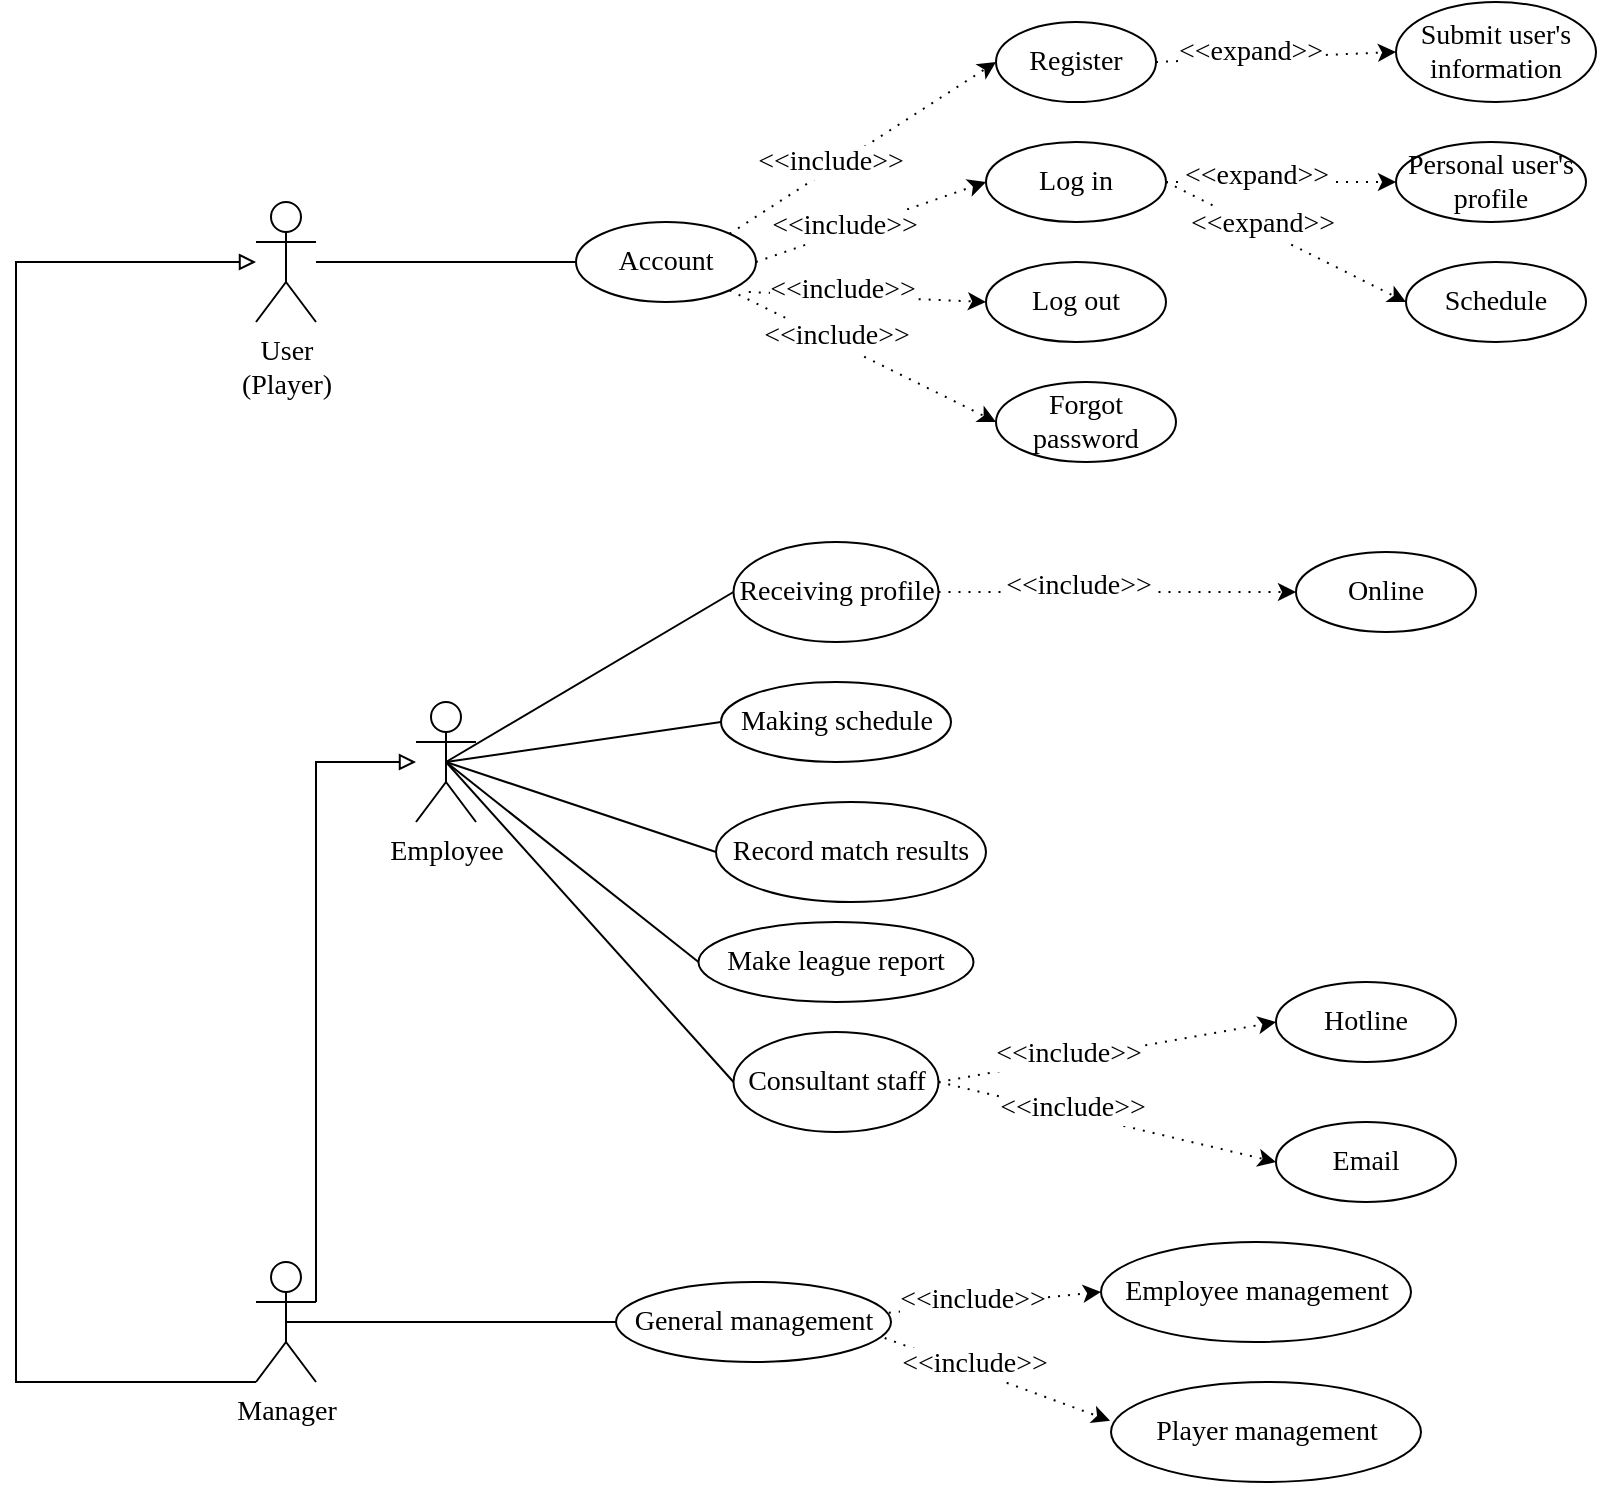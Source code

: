 <mxfile version="15.5.2" type="device"><diagram id="S4X9R3XUi-uSQtN7hzQc" name="Page-1"><mxGraphModel dx="1038" dy="579" grid="1" gridSize="10" guides="1" tooltips="1" connect="1" arrows="1" fold="1" page="1" pageScale="1" pageWidth="850" pageHeight="1100" math="0" shadow="0"><root><mxCell id="0"/><mxCell id="1" parent="0"/><mxCell id="HdCJlzQMfP0Uq5la6RvU-1" value="User&lt;br&gt;(Player)" style="shape=umlActor;verticalLabelPosition=bottom;verticalAlign=top;html=1;fontFamily=Times New Roman;fontSize=14;" vertex="1" parent="1"><mxGeometry x="160" y="110" width="30" height="60" as="geometry"/></mxCell><mxCell id="HdCJlzQMfP0Uq5la6RvU-2" value="Employee" style="shape=umlActor;verticalLabelPosition=bottom;verticalAlign=top;html=1;fontFamily=Times New Roman;fontSize=14;" vertex="1" parent="1"><mxGeometry x="240" y="360" width="30" height="60" as="geometry"/></mxCell><mxCell id="HdCJlzQMfP0Uq5la6RvU-5" value="" style="endArrow=none;html=1;rounded=0;fontFamily=Times New Roman;fontSize=14;" edge="1" parent="1" source="HdCJlzQMfP0Uq5la6RvU-1" target="HdCJlzQMfP0Uq5la6RvU-7"><mxGeometry width="50" height="50" relative="1" as="geometry"><mxPoint x="400" y="220" as="sourcePoint"/><mxPoint x="330" y="150" as="targetPoint"/></mxGeometry></mxCell><mxCell id="HdCJlzQMfP0Uq5la6RvU-7" value="Account" style="ellipse;whiteSpace=wrap;html=1;fontFamily=Times New Roman;fontSize=14;" vertex="1" parent="1"><mxGeometry x="320" y="120" width="90" height="40" as="geometry"/></mxCell><mxCell id="HdCJlzQMfP0Uq5la6RvU-8" value="" style="endArrow=classic;html=1;rounded=0;exitX=1;exitY=0;exitDx=0;exitDy=0;dashed=1;dashPattern=1 4;entryX=0;entryY=0.5;entryDx=0;entryDy=0;fontFamily=Times New Roman;fontSize=14;" edge="1" parent="1" source="HdCJlzQMfP0Uq5la6RvU-7" target="HdCJlzQMfP0Uq5la6RvU-16"><mxGeometry width="50" height="50" relative="1" as="geometry"><mxPoint x="400" y="220" as="sourcePoint"/><mxPoint x="520" y="110" as="targetPoint"/></mxGeometry></mxCell><mxCell id="HdCJlzQMfP0Uq5la6RvU-9" value="&amp;lt;&amp;lt;include&amp;gt;&amp;gt;" style="edgeLabel;html=1;align=center;verticalAlign=middle;resizable=0;points=[];fontFamily=Times New Roman;fontSize=14;" vertex="1" connectable="0" parent="HdCJlzQMfP0Uq5la6RvU-8"><mxGeometry x="-0.224" y="3" relative="1" as="geometry"><mxPoint as="offset"/></mxGeometry></mxCell><mxCell id="HdCJlzQMfP0Uq5la6RvU-10" value="" style="endArrow=classic;html=1;rounded=0;dashed=1;dashPattern=1 4;exitX=1;exitY=0.5;exitDx=0;exitDy=0;entryX=0;entryY=0.5;entryDx=0;entryDy=0;fontFamily=Times New Roman;fontSize=14;" edge="1" parent="1" source="HdCJlzQMfP0Uq5la6RvU-7" target="HdCJlzQMfP0Uq5la6RvU-17"><mxGeometry width="50" height="50" relative="1" as="geometry"><mxPoint x="430" y="230" as="sourcePoint"/><mxPoint x="520" y="150" as="targetPoint"/></mxGeometry></mxCell><mxCell id="HdCJlzQMfP0Uq5la6RvU-11" value="&amp;lt;&amp;lt;include&amp;gt;&amp;gt;" style="edgeLabel;html=1;align=center;verticalAlign=middle;resizable=0;points=[];fontFamily=Times New Roman;fontSize=14;" vertex="1" connectable="0" parent="HdCJlzQMfP0Uq5la6RvU-10"><mxGeometry x="-0.224" y="3" relative="1" as="geometry"><mxPoint as="offset"/></mxGeometry></mxCell><mxCell id="HdCJlzQMfP0Uq5la6RvU-12" value="" style="endArrow=classic;html=1;rounded=0;exitX=0.96;exitY=0.875;exitDx=0;exitDy=0;dashed=1;dashPattern=1 4;exitPerimeter=0;entryX=0;entryY=0.5;entryDx=0;entryDy=0;fontFamily=Times New Roman;fontSize=14;" edge="1" parent="1" source="HdCJlzQMfP0Uq5la6RvU-7" target="HdCJlzQMfP0Uq5la6RvU-18"><mxGeometry width="50" height="50" relative="1" as="geometry"><mxPoint x="420.0" y="255.858" as="sourcePoint"/><mxPoint x="520" y="180" as="targetPoint"/></mxGeometry></mxCell><mxCell id="HdCJlzQMfP0Uq5la6RvU-13" value="&amp;lt;&amp;lt;include&amp;gt;&amp;gt;" style="edgeLabel;html=1;align=center;verticalAlign=middle;resizable=0;points=[];fontFamily=Times New Roman;fontSize=14;" vertex="1" connectable="0" parent="HdCJlzQMfP0Uq5la6RvU-12"><mxGeometry x="-0.224" y="3" relative="1" as="geometry"><mxPoint as="offset"/></mxGeometry></mxCell><mxCell id="HdCJlzQMfP0Uq5la6RvU-14" value="" style="endArrow=classic;html=1;rounded=0;exitX=1;exitY=1;exitDx=0;exitDy=0;dashed=1;dashPattern=1 4;entryX=0;entryY=0.5;entryDx=0;entryDy=0;fontFamily=Times New Roman;fontSize=14;" edge="1" parent="1" source="HdCJlzQMfP0Uq5la6RvU-7" target="HdCJlzQMfP0Uq5la6RvU-19"><mxGeometry width="50" height="50" relative="1" as="geometry"><mxPoint x="390.0" y="305.858" as="sourcePoint"/><mxPoint x="510" y="210" as="targetPoint"/><Array as="points"><mxPoint x="510" y="210"/></Array></mxGeometry></mxCell><mxCell id="HdCJlzQMfP0Uq5la6RvU-15" value="&amp;lt;&amp;lt;include&amp;gt;&amp;gt;" style="edgeLabel;html=1;align=center;verticalAlign=middle;resizable=0;points=[];fontFamily=Times New Roman;fontSize=14;" vertex="1" connectable="0" parent="HdCJlzQMfP0Uq5la6RvU-14"><mxGeometry x="-0.224" y="3" relative="1" as="geometry"><mxPoint as="offset"/></mxGeometry></mxCell><mxCell id="HdCJlzQMfP0Uq5la6RvU-16" value="Register" style="ellipse;whiteSpace=wrap;html=1;fontFamily=Times New Roman;fontSize=14;" vertex="1" parent="1"><mxGeometry x="530" y="20" width="80" height="40" as="geometry"/></mxCell><mxCell id="HdCJlzQMfP0Uq5la6RvU-17" value="Log in" style="ellipse;whiteSpace=wrap;html=1;fontFamily=Times New Roman;fontSize=14;" vertex="1" parent="1"><mxGeometry x="525" y="80" width="90" height="40" as="geometry"/></mxCell><mxCell id="HdCJlzQMfP0Uq5la6RvU-18" value="Log out" style="ellipse;whiteSpace=wrap;html=1;fontFamily=Times New Roman;fontSize=14;" vertex="1" parent="1"><mxGeometry x="525" y="140" width="90" height="40" as="geometry"/></mxCell><mxCell id="HdCJlzQMfP0Uq5la6RvU-19" value="Forgot password" style="ellipse;whiteSpace=wrap;html=1;fontFamily=Times New Roman;fontSize=14;" vertex="1" parent="1"><mxGeometry x="530" y="200" width="90" height="40" as="geometry"/></mxCell><mxCell id="HdCJlzQMfP0Uq5la6RvU-25" value="Schedule" style="ellipse;whiteSpace=wrap;html=1;fontFamily=Times New Roman;fontSize=14;" vertex="1" parent="1"><mxGeometry x="735" y="140" width="90" height="40" as="geometry"/></mxCell><mxCell id="HdCJlzQMfP0Uq5la6RvU-27" value="Personal user's profile" style="ellipse;whiteSpace=wrap;html=1;fontFamily=Times New Roman;fontSize=14;" vertex="1" parent="1"><mxGeometry x="730" y="80" width="95" height="40" as="geometry"/></mxCell><mxCell id="HdCJlzQMfP0Uq5la6RvU-28" value="Submit user's information" style="ellipse;whiteSpace=wrap;html=1;fontFamily=Times New Roman;fontSize=14;" vertex="1" parent="1"><mxGeometry x="730" y="10" width="100" height="50" as="geometry"/></mxCell><mxCell id="HdCJlzQMfP0Uq5la6RvU-30" value="Manager" style="shape=umlActor;verticalLabelPosition=bottom;verticalAlign=top;html=1;outlineConnect=0;fontFamily=Times New Roman;fontSize=14;" vertex="1" parent="1"><mxGeometry x="160" y="640" width="30" height="60" as="geometry"/></mxCell><mxCell id="HdCJlzQMfP0Uq5la6RvU-32" value="" style="endArrow=classic;html=1;rounded=0;exitX=1;exitY=0.5;exitDx=0;exitDy=0;dashed=1;dashPattern=1 4;entryX=0;entryY=0.5;entryDx=0;entryDy=0;fontFamily=Times New Roman;fontSize=14;" edge="1" parent="1" source="HdCJlzQMfP0Uq5la6RvU-16" target="HdCJlzQMfP0Uq5la6RvU-28"><mxGeometry width="50" height="50" relative="1" as="geometry"><mxPoint x="680.0" y="247.928" as="sourcePoint"/><mxPoint x="813.18" y="162.07" as="targetPoint"/></mxGeometry></mxCell><mxCell id="HdCJlzQMfP0Uq5la6RvU-33" value="&amp;lt;&amp;lt;expand&amp;gt;&amp;gt;" style="edgeLabel;html=1;align=center;verticalAlign=middle;resizable=0;points=[];fontFamily=Times New Roman;fontSize=14;" vertex="1" connectable="0" parent="HdCJlzQMfP0Uq5la6RvU-32"><mxGeometry x="-0.224" y="3" relative="1" as="geometry"><mxPoint as="offset"/></mxGeometry></mxCell><mxCell id="HdCJlzQMfP0Uq5la6RvU-36" value="" style="endArrow=classic;html=1;rounded=0;exitX=1;exitY=0.5;exitDx=0;exitDy=0;dashed=1;dashPattern=1 4;entryX=0;entryY=0.5;entryDx=0;entryDy=0;fontFamily=Times New Roman;fontSize=14;" edge="1" parent="1" source="HdCJlzQMfP0Uq5la6RvU-17" target="HdCJlzQMfP0Uq5la6RvU-27"><mxGeometry width="50" height="50" relative="1" as="geometry"><mxPoint x="660" y="170" as="sourcePoint"/><mxPoint x="780" y="175" as="targetPoint"/></mxGeometry></mxCell><mxCell id="HdCJlzQMfP0Uq5la6RvU-37" value="&amp;lt;&amp;lt;expand&amp;gt;&amp;gt;" style="edgeLabel;html=1;align=center;verticalAlign=middle;resizable=0;points=[];fontFamily=Times New Roman;fontSize=14;" vertex="1" connectable="0" parent="HdCJlzQMfP0Uq5la6RvU-36"><mxGeometry x="-0.224" y="3" relative="1" as="geometry"><mxPoint as="offset"/></mxGeometry></mxCell><mxCell id="HdCJlzQMfP0Uq5la6RvU-38" value="" style="endArrow=classic;html=1;rounded=0;exitX=1;exitY=0.5;exitDx=0;exitDy=0;dashed=1;dashPattern=1 4;entryX=0;entryY=0.5;entryDx=0;entryDy=0;fontFamily=Times New Roman;fontSize=14;" edge="1" parent="1" source="HdCJlzQMfP0Uq5la6RvU-17" target="HdCJlzQMfP0Uq5la6RvU-25"><mxGeometry width="50" height="50" relative="1" as="geometry"><mxPoint x="650" y="145" as="sourcePoint"/><mxPoint x="770" y="150" as="targetPoint"/></mxGeometry></mxCell><mxCell id="HdCJlzQMfP0Uq5la6RvU-39" value="&amp;lt;&amp;lt;expand&amp;gt;&amp;gt;" style="edgeLabel;html=1;align=center;verticalAlign=middle;resizable=0;points=[];fontFamily=Times New Roman;fontSize=14;" vertex="1" connectable="0" parent="HdCJlzQMfP0Uq5la6RvU-38"><mxGeometry x="-0.224" y="3" relative="1" as="geometry"><mxPoint as="offset"/></mxGeometry></mxCell><mxCell id="HdCJlzQMfP0Uq5la6RvU-40" value="" style="endArrow=block;html=1;rounded=0;exitX=0;exitY=1;exitDx=0;exitDy=0;exitPerimeter=0;endFill=0;fontFamily=Times New Roman;fontSize=14;" edge="1" parent="1" source="HdCJlzQMfP0Uq5la6RvU-30" target="HdCJlzQMfP0Uq5la6RvU-1"><mxGeometry width="50" height="50" relative="1" as="geometry"><mxPoint x="320" y="570" as="sourcePoint"/><mxPoint x="370" y="520" as="targetPoint"/><Array as="points"><mxPoint x="40" y="700"/><mxPoint x="40" y="410"/><mxPoint x="40" y="140"/></Array></mxGeometry></mxCell><mxCell id="HdCJlzQMfP0Uq5la6RvU-41" value="" style="endArrow=none;html=1;rounded=0;exitX=0.5;exitY=0.5;exitDx=0;exitDy=0;exitPerimeter=0;entryX=0;entryY=0.5;entryDx=0;entryDy=0;fontFamily=Times New Roman;fontSize=14;" edge="1" parent="1" source="HdCJlzQMfP0Uq5la6RvU-2" target="HdCJlzQMfP0Uq5la6RvU-45"><mxGeometry width="50" height="50" relative="1" as="geometry"><mxPoint x="320" y="400" as="sourcePoint"/><mxPoint x="400" y="350" as="targetPoint"/></mxGeometry></mxCell><mxCell id="HdCJlzQMfP0Uq5la6RvU-42" value="" style="endArrow=none;html=1;rounded=0;exitX=0.5;exitY=0.5;exitDx=0;exitDy=0;exitPerimeter=0;entryX=0;entryY=0.5;entryDx=0;entryDy=0;fontFamily=Times New Roman;fontSize=14;" edge="1" parent="1" source="HdCJlzQMfP0Uq5la6RvU-2" target="HdCJlzQMfP0Uq5la6RvU-46"><mxGeometry width="50" height="50" relative="1" as="geometry"><mxPoint x="280" y="450" as="sourcePoint"/><mxPoint x="400" y="380" as="targetPoint"/></mxGeometry></mxCell><mxCell id="HdCJlzQMfP0Uq5la6RvU-43" value="" style="endArrow=none;html=1;rounded=0;exitX=0.5;exitY=0.5;exitDx=0;exitDy=0;exitPerimeter=0;entryX=0;entryY=0.5;entryDx=0;entryDy=0;fontFamily=Times New Roman;fontSize=14;" edge="1" parent="1" source="HdCJlzQMfP0Uq5la6RvU-2" target="HdCJlzQMfP0Uq5la6RvU-47"><mxGeometry width="50" height="50" relative="1" as="geometry"><mxPoint x="290" y="460" as="sourcePoint"/><mxPoint x="400" y="410" as="targetPoint"/></mxGeometry></mxCell><mxCell id="HdCJlzQMfP0Uq5la6RvU-44" value="" style="endArrow=none;html=1;rounded=0;exitX=0.5;exitY=0.5;exitDx=0;exitDy=0;exitPerimeter=0;entryX=0;entryY=0.5;entryDx=0;entryDy=0;fontFamily=Times New Roman;fontSize=14;" edge="1" parent="1" source="HdCJlzQMfP0Uq5la6RvU-2" target="HdCJlzQMfP0Uq5la6RvU-48"><mxGeometry width="50" height="50" relative="1" as="geometry"><mxPoint x="460" y="470" as="sourcePoint"/><mxPoint x="400" y="450" as="targetPoint"/></mxGeometry></mxCell><mxCell id="HdCJlzQMfP0Uq5la6RvU-45" value="Receiving profile" style="ellipse;whiteSpace=wrap;html=1;fontFamily=Times New Roman;fontSize=14;" vertex="1" parent="1"><mxGeometry x="398.75" y="280" width="102.5" height="50" as="geometry"/></mxCell><mxCell id="HdCJlzQMfP0Uq5la6RvU-46" value="Making schedule" style="ellipse;whiteSpace=wrap;html=1;fontFamily=Times New Roman;fontSize=14;" vertex="1" parent="1"><mxGeometry x="392.5" y="350" width="115" height="40" as="geometry"/></mxCell><mxCell id="HdCJlzQMfP0Uq5la6RvU-47" value="Record match results" style="ellipse;whiteSpace=wrap;html=1;fontFamily=Times New Roman;fontSize=14;" vertex="1" parent="1"><mxGeometry x="390" y="410" width="135" height="50" as="geometry"/></mxCell><mxCell id="HdCJlzQMfP0Uq5la6RvU-48" value="Make league report" style="ellipse;whiteSpace=wrap;html=1;fontFamily=Times New Roman;fontSize=14;" vertex="1" parent="1"><mxGeometry x="381.25" y="470" width="137.5" height="40" as="geometry"/></mxCell><mxCell id="HdCJlzQMfP0Uq5la6RvU-49" value="" style="endArrow=none;html=1;rounded=0;exitX=0.5;exitY=0.5;exitDx=0;exitDy=0;exitPerimeter=0;entryX=0;entryY=0.5;entryDx=0;entryDy=0;fontFamily=Times New Roman;fontSize=14;" edge="1" parent="1" source="HdCJlzQMfP0Uq5la6RvU-2" target="HdCJlzQMfP0Uq5la6RvU-51"><mxGeometry width="50" height="50" relative="1" as="geometry"><mxPoint x="255" y="500" as="sourcePoint"/><mxPoint x="382.5" y="545" as="targetPoint"/></mxGeometry></mxCell><mxCell id="HdCJlzQMfP0Uq5la6RvU-51" value="&lt;div style=&quot;text-align: left&quot;&gt;Consultant staff&lt;/div&gt;" style="ellipse;whiteSpace=wrap;html=1;fontFamily=Times New Roman;fontSize=14;" vertex="1" parent="1"><mxGeometry x="398.75" y="525" width="102.5" height="50" as="geometry"/></mxCell><mxCell id="HdCJlzQMfP0Uq5la6RvU-56" value="" style="endArrow=classic;html=1;rounded=0;exitX=1;exitY=0.5;exitDx=0;exitDy=0;dashed=1;dashPattern=1 4;fontFamily=Times New Roman;fontSize=14;entryX=0;entryY=0.5;entryDx=0;entryDy=0;" edge="1" parent="1" source="HdCJlzQMfP0Uq5la6RvU-45" target="HdCJlzQMfP0Uq5la6RvU-58"><mxGeometry width="50" height="50" relative="1" as="geometry"><mxPoint x="560.0" y="302.5" as="sourcePoint"/><mxPoint x="640" y="290" as="targetPoint"/></mxGeometry></mxCell><mxCell id="HdCJlzQMfP0Uq5la6RvU-57" value="&amp;lt;&amp;lt;include&amp;gt;&amp;gt;" style="edgeLabel;html=1;align=center;verticalAlign=middle;resizable=0;points=[];fontFamily=Times New Roman;fontSize=14;" vertex="1" connectable="0" parent="HdCJlzQMfP0Uq5la6RvU-56"><mxGeometry x="-0.224" y="3" relative="1" as="geometry"><mxPoint as="offset"/></mxGeometry></mxCell><mxCell id="HdCJlzQMfP0Uq5la6RvU-58" value="Online" style="ellipse;whiteSpace=wrap;html=1;fontFamily=Times New Roman;fontSize=14;" vertex="1" parent="1"><mxGeometry x="680" y="285" width="90" height="40" as="geometry"/></mxCell><mxCell id="HdCJlzQMfP0Uq5la6RvU-59" value="" style="endArrow=classic;html=1;rounded=0;exitX=1;exitY=0.5;exitDx=0;exitDy=0;dashed=1;dashPattern=1 4;fontFamily=Times New Roman;fontSize=14;entryX=0;entryY=0.5;entryDx=0;entryDy=0;" edge="1" parent="1" source="HdCJlzQMfP0Uq5la6RvU-51" target="HdCJlzQMfP0Uq5la6RvU-63"><mxGeometry width="50" height="50" relative="1" as="geometry"><mxPoint x="560" y="525" as="sourcePoint"/><mxPoint x="620" y="525" as="targetPoint"/></mxGeometry></mxCell><mxCell id="HdCJlzQMfP0Uq5la6RvU-60" value="&amp;lt;&amp;lt;include&amp;gt;&amp;gt;" style="edgeLabel;html=1;align=center;verticalAlign=middle;resizable=0;points=[];fontFamily=Times New Roman;fontSize=14;" vertex="1" connectable="0" parent="HdCJlzQMfP0Uq5la6RvU-59"><mxGeometry x="-0.224" y="3" relative="1" as="geometry"><mxPoint as="offset"/></mxGeometry></mxCell><mxCell id="HdCJlzQMfP0Uq5la6RvU-61" value="" style="endArrow=classic;html=1;rounded=0;exitX=1;exitY=0.5;exitDx=0;exitDy=0;dashed=1;dashPattern=1 4;fontFamily=Times New Roman;fontSize=14;entryX=0;entryY=0.5;entryDx=0;entryDy=0;" edge="1" parent="1" source="HdCJlzQMfP0Uq5la6RvU-51" target="HdCJlzQMfP0Uq5la6RvU-64"><mxGeometry width="50" height="50" relative="1" as="geometry"><mxPoint x="525" y="595" as="sourcePoint"/><mxPoint x="600" y="590" as="targetPoint"/></mxGeometry></mxCell><mxCell id="HdCJlzQMfP0Uq5la6RvU-62" value="&amp;lt;&amp;lt;include&amp;gt;&amp;gt;" style="edgeLabel;html=1;align=center;verticalAlign=middle;resizable=0;points=[];fontFamily=Times New Roman;fontSize=14;" vertex="1" connectable="0" parent="HdCJlzQMfP0Uq5la6RvU-61"><mxGeometry x="-0.224" y="3" relative="1" as="geometry"><mxPoint as="offset"/></mxGeometry></mxCell><mxCell id="HdCJlzQMfP0Uq5la6RvU-63" value="Hotline" style="ellipse;whiteSpace=wrap;html=1;fontFamily=Times New Roman;fontSize=14;" vertex="1" parent="1"><mxGeometry x="670" y="500" width="90" height="40" as="geometry"/></mxCell><mxCell id="HdCJlzQMfP0Uq5la6RvU-64" value="Email" style="ellipse;whiteSpace=wrap;html=1;fontFamily=Times New Roman;fontSize=14;" vertex="1" parent="1"><mxGeometry x="670" y="570" width="90" height="40" as="geometry"/></mxCell><mxCell id="HdCJlzQMfP0Uq5la6RvU-66" value="" style="endArrow=none;html=1;rounded=0;fontFamily=Times New Roman;fontSize=14;exitX=0.5;exitY=0.5;exitDx=0;exitDy=0;exitPerimeter=0;entryX=0;entryY=0.5;entryDx=0;entryDy=0;" edge="1" parent="1" source="HdCJlzQMfP0Uq5la6RvU-30" target="HdCJlzQMfP0Uq5la6RvU-67"><mxGeometry width="50" height="50" relative="1" as="geometry"><mxPoint x="281" y="640" as="sourcePoint"/><mxPoint x="360" y="670" as="targetPoint"/></mxGeometry></mxCell><mxCell id="HdCJlzQMfP0Uq5la6RvU-67" value="General management" style="ellipse;whiteSpace=wrap;html=1;fontFamily=Times New Roman;fontSize=14;" vertex="1" parent="1"><mxGeometry x="340" y="650" width="137.5" height="40" as="geometry"/></mxCell><mxCell id="HdCJlzQMfP0Uq5la6RvU-68" value="" style="endArrow=classic;html=1;rounded=0;exitX=0.992;exitY=0.383;exitDx=0;exitDy=0;dashed=1;dashPattern=1 4;fontFamily=Times New Roman;fontSize=14;entryX=0;entryY=0.5;entryDx=0;entryDy=0;exitPerimeter=0;" edge="1" parent="1" source="HdCJlzQMfP0Uq5la6RvU-67" target="HdCJlzQMfP0Uq5la6RvU-72"><mxGeometry width="50" height="50" relative="1" as="geometry"><mxPoint x="477.5" y="660" as="sourcePoint"/><mxPoint x="600" y="656" as="targetPoint"/></mxGeometry></mxCell><mxCell id="HdCJlzQMfP0Uq5la6RvU-69" value="&amp;lt;&amp;lt;include&amp;gt;&amp;gt;" style="edgeLabel;html=1;align=center;verticalAlign=middle;resizable=0;points=[];fontFamily=Times New Roman;fontSize=14;" vertex="1" connectable="0" parent="HdCJlzQMfP0Uq5la6RvU-68"><mxGeometry x="-0.224" y="3" relative="1" as="geometry"><mxPoint as="offset"/></mxGeometry></mxCell><mxCell id="HdCJlzQMfP0Uq5la6RvU-70" value="" style="endArrow=classic;html=1;rounded=0;exitX=0.977;exitY=0.7;exitDx=0;exitDy=0;dashed=1;dashPattern=1 4;fontFamily=Times New Roman;fontSize=14;exitPerimeter=0;entryX=-0.003;entryY=0.387;entryDx=0;entryDy=0;entryPerimeter=0;" edge="1" parent="1" source="HdCJlzQMfP0Uq5la6RvU-67" target="HdCJlzQMfP0Uq5la6RvU-74"><mxGeometry width="50" height="50" relative="1" as="geometry"><mxPoint x="480" y="700" as="sourcePoint"/><mxPoint x="580" y="720" as="targetPoint"/></mxGeometry></mxCell><mxCell id="HdCJlzQMfP0Uq5la6RvU-71" value="&amp;lt;&amp;lt;include&amp;gt;&amp;gt;" style="edgeLabel;html=1;align=center;verticalAlign=middle;resizable=0;points=[];fontFamily=Times New Roman;fontSize=14;" vertex="1" connectable="0" parent="HdCJlzQMfP0Uq5la6RvU-70"><mxGeometry x="-0.224" y="3" relative="1" as="geometry"><mxPoint as="offset"/></mxGeometry></mxCell><mxCell id="HdCJlzQMfP0Uq5la6RvU-72" value="&lt;div style=&quot;text-align: left&quot;&gt;Employee management&lt;/div&gt;" style="ellipse;whiteSpace=wrap;html=1;fontFamily=Times New Roman;fontSize=14;" vertex="1" parent="1"><mxGeometry x="582.5" y="630" width="155" height="50" as="geometry"/></mxCell><mxCell id="HdCJlzQMfP0Uq5la6RvU-74" value="&lt;div style=&quot;text-align: left&quot;&gt;Player management&lt;/div&gt;" style="ellipse;whiteSpace=wrap;html=1;fontFamily=Times New Roman;fontSize=14;" vertex="1" parent="1"><mxGeometry x="587.5" y="700" width="155" height="50" as="geometry"/></mxCell><mxCell id="HdCJlzQMfP0Uq5la6RvU-77" value="" style="endArrow=block;html=1;rounded=0;fontFamily=Times New Roman;fontSize=14;exitX=1;exitY=0.333;exitDx=0;exitDy=0;exitPerimeter=0;endFill=0;" edge="1" parent="1" source="HdCJlzQMfP0Uq5la6RvU-30" target="HdCJlzQMfP0Uq5la6RvU-2"><mxGeometry width="50" height="50" relative="1" as="geometry"><mxPoint x="110" y="530" as="sourcePoint"/><mxPoint x="240" y="380" as="targetPoint"/><Array as="points"><mxPoint x="190" y="390"/></Array></mxGeometry></mxCell></root></mxGraphModel></diagram></mxfile>
